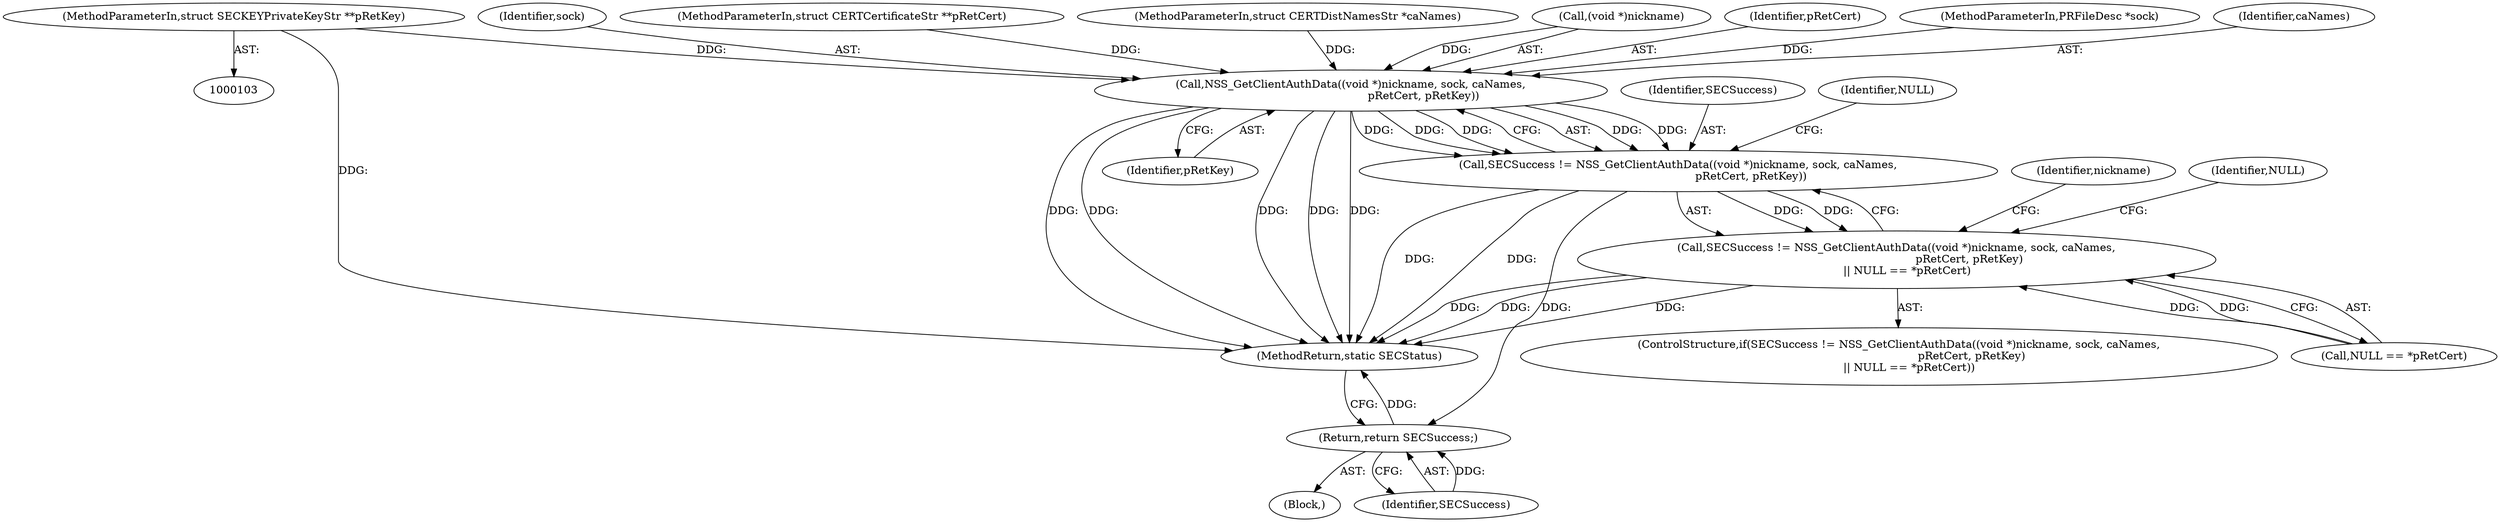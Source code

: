 digraph "0_curl_curl-7_50_2~32@pointer" {
"1000108" [label="(MethodParameterIn,struct SECKEYPrivateKeyStr **pRetKey)"];
"1000245" [label="(Call,NSS_GetClientAuthData((void *)nickname, sock, caNames,\n                                          pRetCert, pRetKey))"];
"1000243" [label="(Call,SECSuccess != NSS_GetClientAuthData((void *)nickname, sock, caNames,\n                                          pRetCert, pRetKey))"];
"1000242" [label="(Call,SECSuccess != NSS_GetClientAuthData((void *)nickname, sock, caNames,\n                                          pRetCert, pRetKey)\n      || NULL == *pRetCert)"];
"1000321" [label="(Return,return SECSuccess;)"];
"1000241" [label="(ControlStructure,if(SECSuccess != NSS_GetClientAuthData((void *)nickname, sock, caNames,\n                                          pRetCert, pRetKey)\n      || NULL == *pRetCert))"];
"1000254" [label="(Identifier,NULL)"];
"1000321" [label="(Return,return SECSuccess;)"];
"1000252" [label="(Identifier,pRetKey)"];
"1000253" [label="(Call,NULL == *pRetCert)"];
"1000251" [label="(Identifier,pRetCert)"];
"1000105" [label="(MethodParameterIn,PRFileDesc *sock)"];
"1000250" [label="(Identifier,caNames)"];
"1000108" [label="(MethodParameterIn,struct SECKEYPrivateKeyStr **pRetKey)"];
"1000244" [label="(Identifier,SECSuccess)"];
"1000249" [label="(Identifier,sock)"];
"1000107" [label="(MethodParameterIn,struct CERTCertificateStr **pRetCert)"];
"1000106" [label="(MethodParameterIn,struct CERTDistNamesStr *caNames)"];
"1000273" [label="(Identifier,nickname)"];
"1000323" [label="(MethodReturn,static SECStatus)"];
"1000245" [label="(Call,NSS_GetClientAuthData((void *)nickname, sock, caNames,\n                                          pRetCert, pRetKey))"];
"1000242" [label="(Call,SECSuccess != NSS_GetClientAuthData((void *)nickname, sock, caNames,\n                                          pRetCert, pRetKey)\n      || NULL == *pRetCert)"];
"1000260" [label="(Identifier,NULL)"];
"1000109" [label="(Block,)"];
"1000243" [label="(Call,SECSuccess != NSS_GetClientAuthData((void *)nickname, sock, caNames,\n                                          pRetCert, pRetKey))"];
"1000246" [label="(Call,(void *)nickname)"];
"1000322" [label="(Identifier,SECSuccess)"];
"1000108" -> "1000103"  [label="AST: "];
"1000108" -> "1000323"  [label="DDG: "];
"1000108" -> "1000245"  [label="DDG: "];
"1000245" -> "1000243"  [label="AST: "];
"1000245" -> "1000252"  [label="CFG: "];
"1000246" -> "1000245"  [label="AST: "];
"1000249" -> "1000245"  [label="AST: "];
"1000250" -> "1000245"  [label="AST: "];
"1000251" -> "1000245"  [label="AST: "];
"1000252" -> "1000245"  [label="AST: "];
"1000243" -> "1000245"  [label="CFG: "];
"1000245" -> "1000323"  [label="DDG: "];
"1000245" -> "1000323"  [label="DDG: "];
"1000245" -> "1000323"  [label="DDG: "];
"1000245" -> "1000323"  [label="DDG: "];
"1000245" -> "1000323"  [label="DDG: "];
"1000245" -> "1000243"  [label="DDG: "];
"1000245" -> "1000243"  [label="DDG: "];
"1000245" -> "1000243"  [label="DDG: "];
"1000245" -> "1000243"  [label="DDG: "];
"1000245" -> "1000243"  [label="DDG: "];
"1000246" -> "1000245"  [label="DDG: "];
"1000105" -> "1000245"  [label="DDG: "];
"1000106" -> "1000245"  [label="DDG: "];
"1000107" -> "1000245"  [label="DDG: "];
"1000243" -> "1000242"  [label="AST: "];
"1000244" -> "1000243"  [label="AST: "];
"1000254" -> "1000243"  [label="CFG: "];
"1000242" -> "1000243"  [label="CFG: "];
"1000243" -> "1000323"  [label="DDG: "];
"1000243" -> "1000323"  [label="DDG: "];
"1000243" -> "1000242"  [label="DDG: "];
"1000243" -> "1000242"  [label="DDG: "];
"1000243" -> "1000321"  [label="DDG: "];
"1000242" -> "1000241"  [label="AST: "];
"1000242" -> "1000253"  [label="CFG: "];
"1000253" -> "1000242"  [label="AST: "];
"1000260" -> "1000242"  [label="CFG: "];
"1000273" -> "1000242"  [label="CFG: "];
"1000242" -> "1000323"  [label="DDG: "];
"1000242" -> "1000323"  [label="DDG: "];
"1000242" -> "1000323"  [label="DDG: "];
"1000253" -> "1000242"  [label="DDG: "];
"1000253" -> "1000242"  [label="DDG: "];
"1000321" -> "1000109"  [label="AST: "];
"1000321" -> "1000322"  [label="CFG: "];
"1000322" -> "1000321"  [label="AST: "];
"1000323" -> "1000321"  [label="CFG: "];
"1000321" -> "1000323"  [label="DDG: "];
"1000322" -> "1000321"  [label="DDG: "];
}
